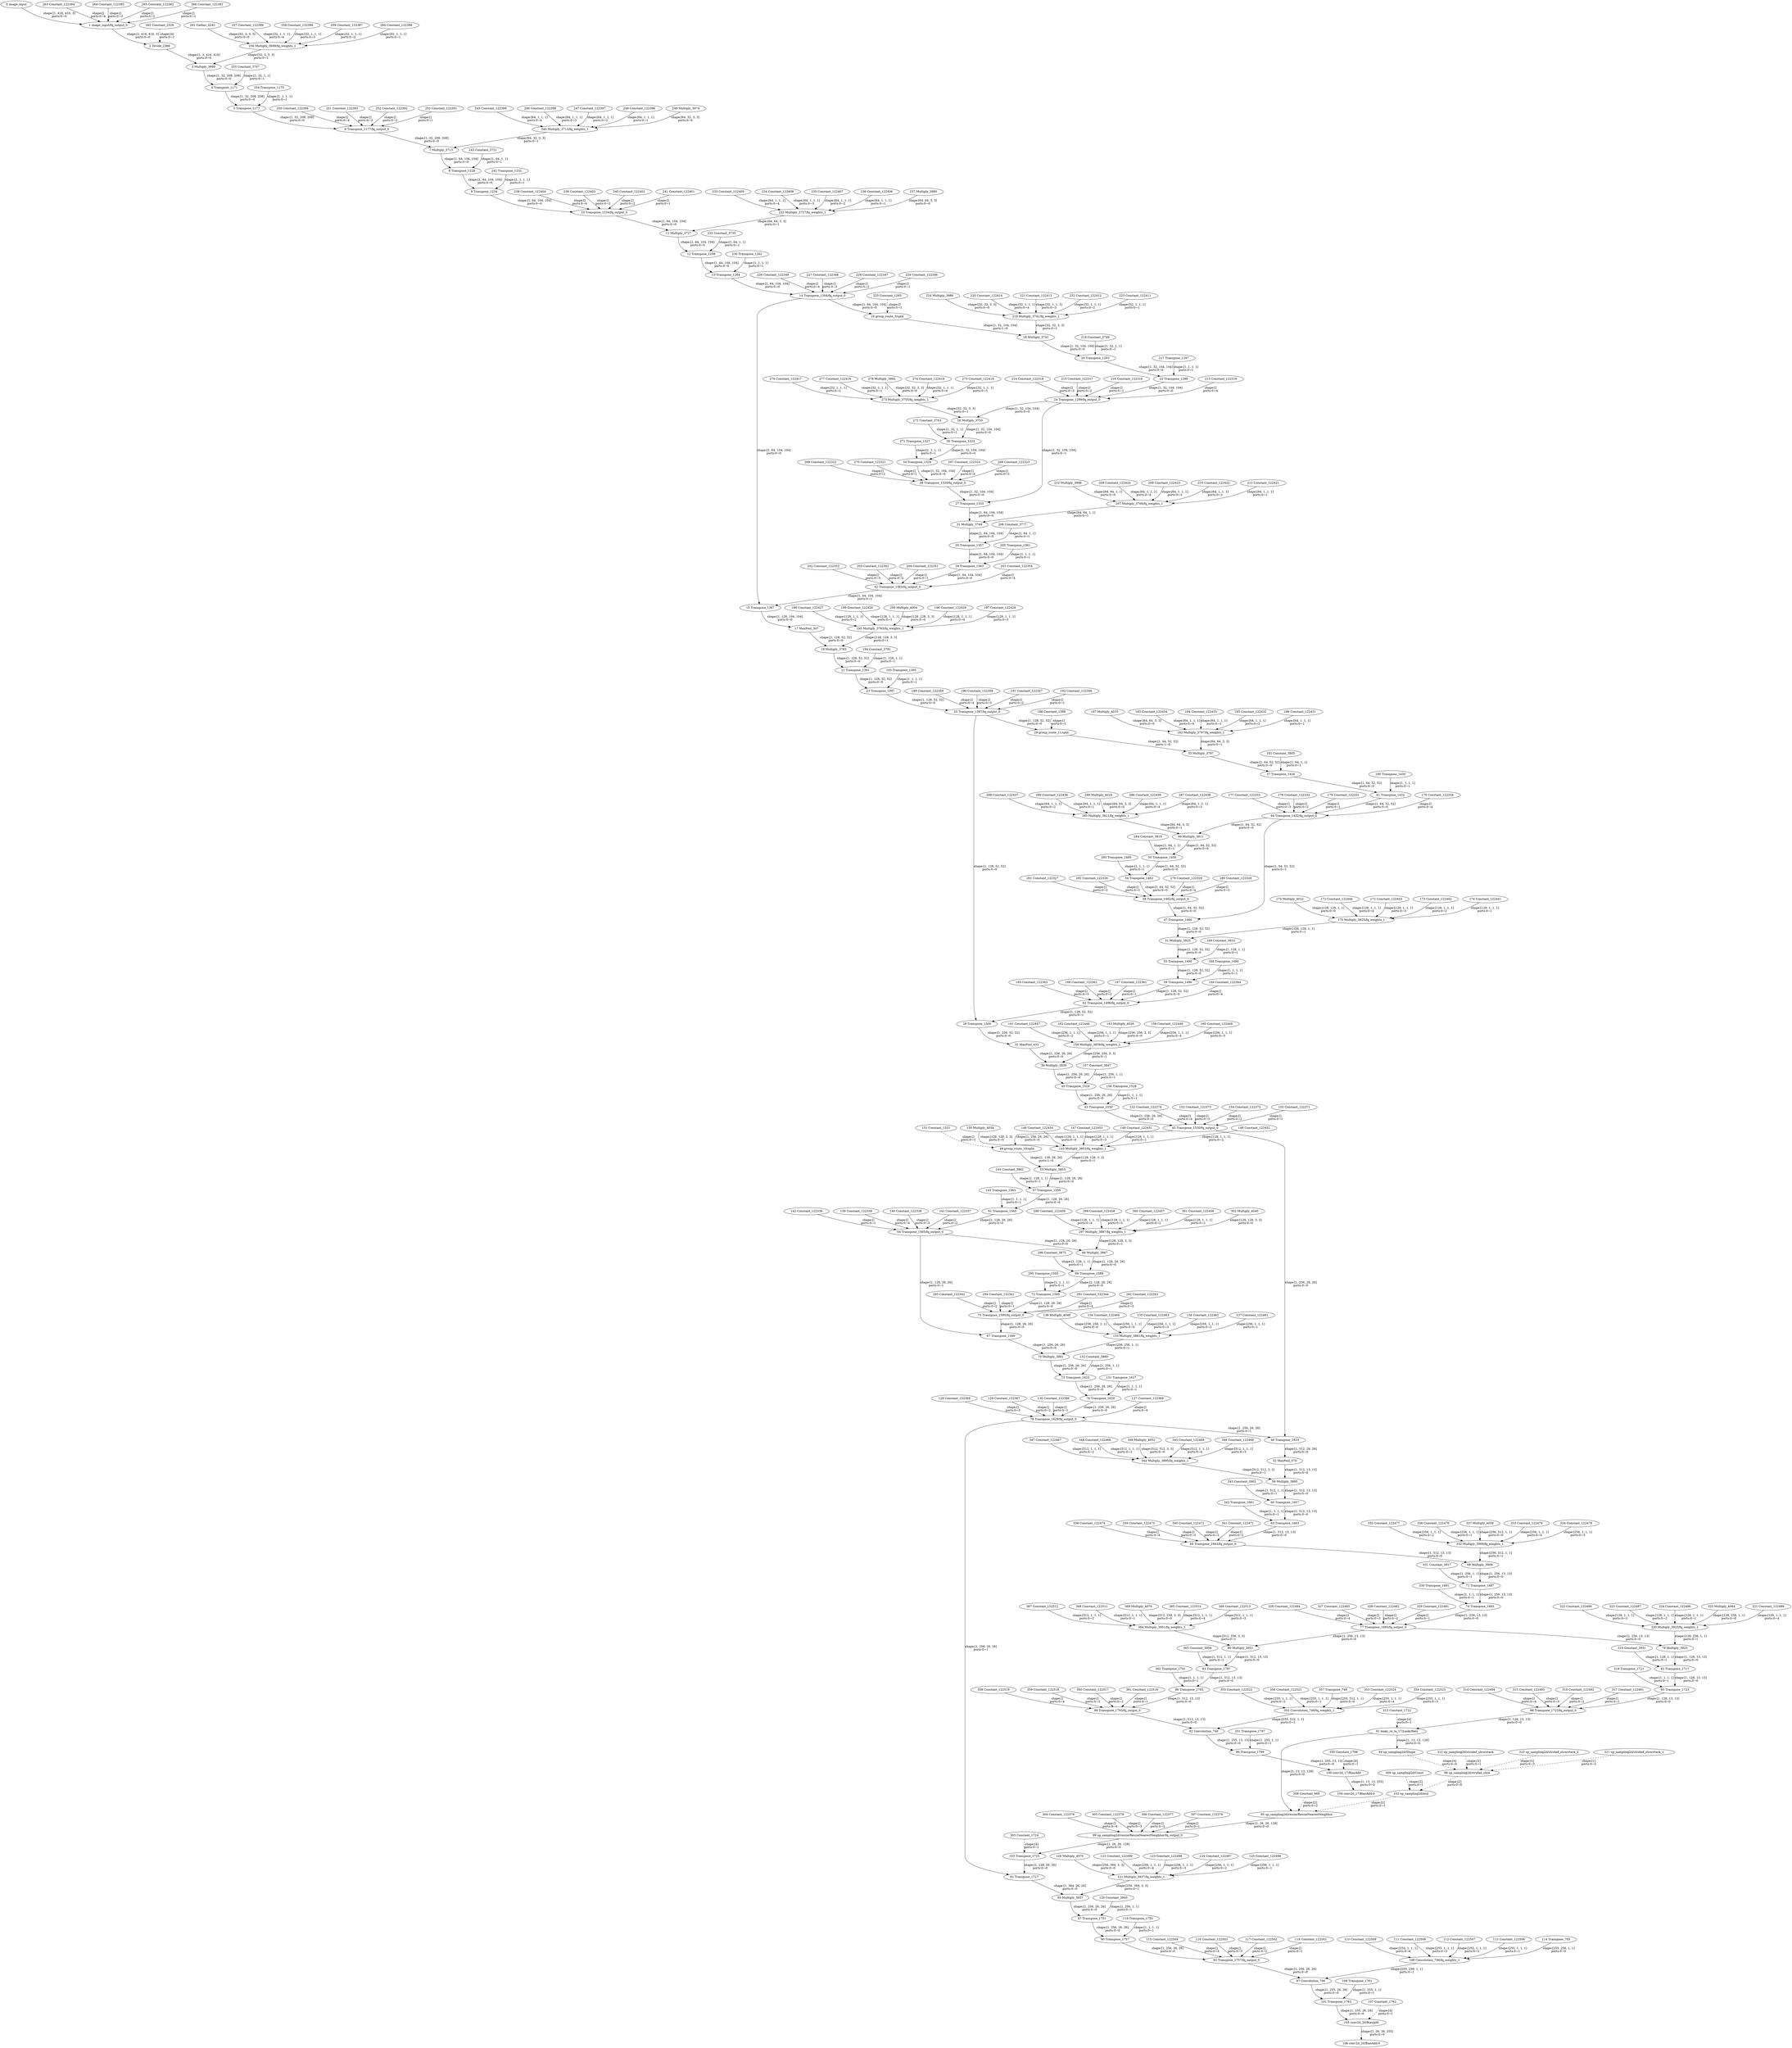 strict digraph  {
"0 image_input" [id=0, type=Parameter];
"1 image_input/fq_output_0" [id=1, type=FakeQuantize];
"2 Divide_2366" [id=2, type=Transpose];
"3 Multiply_3699" [id=3, type=Convolution];
"4 Transpose_1171" [id=4, type=Add];
"5 Transpose_1177" [id=5, type=PRelu];
"6 Transpose_1177/fq_output_0" [id=6, type=FakeQuantize];
"7 Multiply_3713" [id=7, type=Convolution];
"8 Transpose_1228" [id=8, type=Add];
"9 Transpose_1234" [id=9, type=PRelu];
"10 Transpose_1234/fq_output_0" [id=10, type=FakeQuantize];
"11 Multiply_3727" [id=11, type=Convolution];
"12 Transpose_1258" [id=12, type=Add];
"13 Transpose_1264" [id=13, type=PRelu];
"14 Transpose_1264/fq_output_0" [id=14, type=FakeQuantize];
"15 Transpose_1367" [id=15, type=Concat];
"16 group_route_3/split" [id=16, type=Split];
"17 MaxPool_307" [id=17, type=MaxPool];
"18 Multiply_3741" [id=18, type=Convolution];
"19 Multiply_3783" [id=19, type=Convolution];
"20 Transpose_1293" [id=20, type=Add];
"21 Transpose_1391" [id=21, type=Add];
"22 Transpose_1299" [id=22, type=PRelu];
"23 Transpose_1397" [id=23, type=PRelu];
"24 Transpose_1299/fq_output_0" [id=24, type=FakeQuantize];
"25 Transpose_1397/fq_output_0" [id=25, type=FakeQuantize];
"26 Multiply_3755" [id=26, type=Convolution];
"27 Transpose_1333" [id=27, type=Concat];
"28 Transpose_1500" [id=28, type=Concat];
"29 group_route_11/split" [id=29, type=Split];
"30 Transpose_1323" [id=30, type=Add];
"31 Multiply_3769" [id=31, type=Convolution];
"32 MaxPool_433" [id=32, type=MaxPool];
"33 Multiply_3797" [id=33, type=Convolution];
"34 Transpose_1329" [id=34, type=PRelu];
"35 Transpose_1357" [id=35, type=Add];
"36 Multiply_3839" [id=36, type=Convolution];
"37 Transpose_1426" [id=37, type=Add];
"38 Transpose_1329/fq_output_0" [id=38, type=FakeQuantize];
"39 Transpose_1363" [id=39, type=PRelu];
"40 Transpose_1524" [id=40, type=Add];
"41 Transpose_1432" [id=41, type=PRelu];
"42 Transpose_1363/fq_output_0" [id=42, type=FakeQuantize];
"43 Transpose_1530" [id=43, type=PRelu];
"44 Transpose_1432/fq_output_0" [id=44, type=FakeQuantize];
"45 Transpose_1530/fq_output_0" [id=45, type=FakeQuantize];
"46 Multiply_3811" [id=46, type=Convolution];
"47 Transpose_1466" [id=47, type=Concat];
"48 Transpose_1633" [id=48, type=Concat];
"49 group_route_19/split" [id=49, type=Split];
"50 Transpose_1456" [id=50, type=Add];
"51 Multiply_3825" [id=51, type=Convolution];
"52 MaxPool_579" [id=52, type=MaxPool];
"53 Multiply_3853" [id=53, type=Convolution];
"54 Transpose_1462" [id=54, type=PRelu];
"55 Transpose_1490" [id=55, type=Add];
"56 Multiply_3895" [id=56, type=Convolution];
"57 Transpose_1559" [id=57, type=Add];
"58 Transpose_1462/fq_output_0" [id=58, type=FakeQuantize];
"59 Transpose_1496" [id=59, type=PRelu];
"60 Transpose_1657" [id=60, type=Add];
"61 Transpose_1565" [id=61, type=PRelu];
"62 Transpose_1496/fq_output_0" [id=62, type=FakeQuantize];
"63 Transpose_1663" [id=63, type=PRelu];
"64 Transpose_1565/fq_output_0" [id=64, type=FakeQuantize];
"65 Transpose_1663/fq_output_0" [id=65, type=FakeQuantize];
"66 Multiply_3867" [id=66, type=Convolution];
"67 Transpose_1599" [id=67, type=Concat];
"68 Multiply_3909" [id=68, type=Convolution];
"69 Transpose_1589" [id=69, type=Add];
"70 Multiply_3881" [id=70, type=Convolution];
"71 Transpose_1687" [id=71, type=Add];
"72 Transpose_1595" [id=72, type=PRelu];
"73 Transpose_1623" [id=73, type=Add];
"74 Transpose_1693" [id=74, type=PRelu];
"75 Transpose_1595/fq_output_0" [id=75, type=FakeQuantize];
"76 Transpose_1629" [id=76, type=PRelu];
"77 Transpose_1693/fq_output_0" [id=77, type=FakeQuantize];
"78 Transpose_1629/fq_output_0" [id=78, type=FakeQuantize];
"79 Multiply_3923" [id=79, type=Convolution];
"80 Multiply_3951" [id=80, type=Convolution];
"81 Transpose_1727" [id=81, type=Concat];
"82 Transpose_1717" [id=82, type=Add];
"83 Transpose_1787" [id=83, type=Add];
"84 Multiply_3937" [id=84, type=Convolution];
"85 Transpose_1723" [id=85, type=PRelu];
"86 Transpose_1793" [id=86, type=PRelu];
"87 Transpose_1751" [id=87, type=Add];
"88 Transpose_1723/fq_output_0" [id=88, type=FakeQuantize];
"89 Transpose_1793/fq_output_0" [id=89, type=FakeQuantize];
"90 Transpose_1757" [id=90, type=PRelu];
"91 leaky_re_lu_17/LeakyRelu" [id=91, type=Transpose];
"92 Convolution_749" [id=92, type=Convolution];
"93 Transpose_1757/fq_output_0" [id=93, type=FakeQuantize];
"94 up_sampling2d/Shape" [id=94, type=ShapeOf];
"95 up_sampling2d/resize/ResizeNearestNeighbor" [id=95, type=Interpolate];
"96 Transpose_1799" [id=96, type=Add];
"97 Convolution_706" [id=97, type=Convolution];
"98 up_sampling2d/strided_slice" [id=98, type=StridedSlice];
"99 up_sampling2d/resize/ResizeNearestNeighbor/fq_output_0" [id=99, type=FakeQuantize];
"100 conv2d_17/BiasAdd" [id=100, type=Transpose];
"101 Transpose_1763" [id=101, type=Add];
"102 up_sampling2d/mul" [id=102, type=Multiply];
"103 Transpose_1725" [id=103, type=Transpose];
"104 conv2d_17/BiasAdd^0" [id=104, label="104 conv2d_17/BiasAdd:0", type=Result];
"105 conv2d_20/BiasAdd" [id=105, type=Transpose];
"106 conv2d_20/BiasAdd^0" [id=106, label="106 conv2d_20/BiasAdd:0", type=Result];
"107 Constant_1762" [id=107, type=Constant];
"108 Transpose_1761" [id=108, type=Constant];
"109 Convolution_706/fq_weights_1" [id=109, type=FakeQuantize];
"110 Constant_122509" [id=110, type=Constant];
"111 Constant_122508" [id=111, type=Constant];
"112 Constant_122507" [id=112, type=Constant];
"113 Constant_122506" [id=113, type=Constant];
"114 Transpose_705" [id=114, type=Constant];
"115 Constant_122504" [id=115, type=Constant];
"116 Constant_122503" [id=116, type=Constant];
"117 Constant_122502" [id=117, type=Constant];
"118 Constant_122501" [id=118, type=Constant];
"119 Transpose_1755" [id=119, type=Constant];
"120 Constant_3945" [id=120, type=Constant];
"121 Multiply_3937/fq_weights_1" [id=121, type=FakeQuantize];
"122 Constant_122499" [id=122, type=Constant];
"123 Constant_122498" [id=123, type=Constant];
"124 Constant_122497" [id=124, type=Constant];
"125 Constant_122496" [id=125, type=Constant];
"126 Multiply_4070" [id=126, type=Constant];
"127 Constant_122369" [id=127, type=Constant];
"128 Constant_122368" [id=128, type=Constant];
"129 Constant_122367" [id=129, type=Constant];
"130 Constant_122366" [id=130, type=Constant];
"131 Transpose_1627" [id=131, type=Constant];
"132 Constant_3889" [id=132, type=Constant];
"133 Multiply_3881/fq_weights_1" [id=133, type=FakeQuantize];
"134 Constant_122464" [id=134, type=Constant];
"135 Constant_122463" [id=135, type=Constant];
"136 Constant_122462" [id=136, type=Constant];
"137 Constant_122461" [id=137, type=Constant];
"138 Multiply_4046" [id=138, type=Constant];
"139 Constant_122339" [id=139, type=Constant];
"140 Constant_122338" [id=140, type=Constant];
"141 Constant_122337" [id=141, type=Constant];
"142 Constant_122336" [id=142, type=Constant];
"143 Transpose_1563" [id=143, type=Constant];
"144 Constant_3861" [id=144, type=Constant];
"145 Multiply_3853/fq_weights_1" [id=145, type=FakeQuantize];
"146 Constant_122454" [id=146, type=Constant];
"147 Constant_122453" [id=147, type=Constant];
"148 Constant_122452" [id=148, type=Constant];
"149 Constant_122451" [id=149, type=Constant];
"150 Multiply_4034" [id=150, type=Constant];
"151 Constant_1531" [id=151, type=Constant];
"152 Constant_122374" [id=152, type=Constant];
"153 Constant_122373" [id=153, type=Constant];
"154 Constant_122372" [id=154, type=Constant];
"155 Constant_122371" [id=155, type=Constant];
"156 Transpose_1528" [id=156, type=Constant];
"157 Constant_3847" [id=157, type=Constant];
"158 Multiply_3839/fq_weights_1" [id=158, type=FakeQuantize];
"159 Constant_122449" [id=159, type=Constant];
"160 Constant_122448" [id=160, type=Constant];
"161 Constant_122447" [id=161, type=Constant];
"162 Constant_122446" [id=162, type=Constant];
"163 Multiply_4028" [id=163, type=Constant];
"164 Constant_122364" [id=164, type=Constant];
"165 Constant_122363" [id=165, type=Constant];
"166 Constant_122362" [id=166, type=Constant];
"167 Constant_122361" [id=167, type=Constant];
"168 Transpose_1494" [id=168, type=Constant];
"169 Constant_3833" [id=169, type=Constant];
"170 Multiply_3825/fq_weights_1" [id=170, type=FakeQuantize];
"171 Constant_122444" [id=171, type=Constant];
"172 Constant_122443" [id=172, type=Constant];
"173 Constant_122442" [id=173, type=Constant];
"174 Constant_122441" [id=174, type=Constant];
"175 Multiply_4022" [id=175, type=Constant];
"176 Constant_122334" [id=176, type=Constant];
"177 Constant_122333" [id=177, type=Constant];
"178 Constant_122332" [id=178, type=Constant];
"179 Constant_122331" [id=179, type=Constant];
"180 Transpose_1430" [id=180, type=Constant];
"181 Constant_3805" [id=181, type=Constant];
"182 Multiply_3797/fq_weights_1" [id=182, type=FakeQuantize];
"183 Constant_122434" [id=183, type=Constant];
"184 Constant_122433" [id=184, type=Constant];
"185 Constant_122432" [id=185, type=Constant];
"186 Constant_122431" [id=186, type=Constant];
"187 Multiply_4010" [id=187, type=Constant];
"188 Constant_1398" [id=188, type=Constant];
"189 Constant_122359" [id=189, type=Constant];
"190 Constant_122358" [id=190, type=Constant];
"191 Constant_122357" [id=191, type=Constant];
"192 Constant_122356" [id=192, type=Constant];
"193 Transpose_1395" [id=193, type=Constant];
"194 Constant_3791" [id=194, type=Constant];
"195 Multiply_3783/fq_weights_1" [id=195, type=FakeQuantize];
"196 Constant_122429" [id=196, type=Constant];
"197 Constant_122428" [id=197, type=Constant];
"198 Constant_122427" [id=198, type=Constant];
"199 Constant_122426" [id=199, type=Constant];
"200 Multiply_4004" [id=200, type=Constant];
"201 Constant_122354" [id=201, type=Constant];
"202 Constant_122353" [id=202, type=Constant];
"203 Constant_122352" [id=203, type=Constant];
"204 Constant_122351" [id=204, type=Constant];
"205 Transpose_1361" [id=205, type=Constant];
"206 Constant_3777" [id=206, type=Constant];
"207 Multiply_3769/fq_weights_1" [id=207, type=FakeQuantize];
"208 Constant_122424" [id=208, type=Constant];
"209 Constant_122423" [id=209, type=Constant];
"210 Constant_122422" [id=210, type=Constant];
"211 Constant_122421" [id=211, type=Constant];
"212 Multiply_3998" [id=212, type=Constant];
"213 Constant_122319" [id=213, type=Constant];
"214 Constant_122318" [id=214, type=Constant];
"215 Constant_122317" [id=215, type=Constant];
"216 Constant_122316" [id=216, type=Constant];
"217 Transpose_1297" [id=217, type=Constant];
"218 Constant_3749" [id=218, type=Constant];
"219 Multiply_3741/fq_weights_1" [id=219, type=FakeQuantize];
"220 Constant_122414" [id=220, type=Constant];
"221 Constant_122413" [id=221, type=Constant];
"222 Constant_122412" [id=222, type=Constant];
"223 Constant_122411" [id=223, type=Constant];
"224 Multiply_3986" [id=224, type=Constant];
"225 Constant_1265" [id=225, type=Constant];
"226 Constant_122349" [id=226, type=Constant];
"227 Constant_122348" [id=227, type=Constant];
"228 Constant_122347" [id=228, type=Constant];
"229 Constant_122346" [id=229, type=Constant];
"230 Transpose_1262" [id=230, type=Constant];
"231 Constant_3735" [id=231, type=Constant];
"232 Multiply_3727/fq_weights_1" [id=232, type=FakeQuantize];
"233 Constant_122409" [id=233, type=Constant];
"234 Constant_122408" [id=234, type=Constant];
"235 Constant_122407" [id=235, type=Constant];
"236 Constant_122406" [id=236, type=Constant];
"237 Multiply_3980" [id=237, type=Constant];
"238 Constant_122404" [id=238, type=Constant];
"239 Constant_122403" [id=239, type=Constant];
"240 Constant_122402" [id=240, type=Constant];
"241 Constant_122401" [id=241, type=Constant];
"242 Transpose_1232" [id=242, type=Constant];
"243 Constant_3721" [id=243, type=Constant];
"244 Multiply_3713/fq_weights_1" [id=244, type=FakeQuantize];
"245 Constant_122399" [id=245, type=Constant];
"246 Constant_122398" [id=246, type=Constant];
"247 Constant_122397" [id=247, type=Constant];
"248 Constant_122396" [id=248, type=Constant];
"249 Multiply_3974" [id=249, type=Constant];
"250 Constant_122394" [id=250, type=Constant];
"251 Constant_122393" [id=251, type=Constant];
"252 Constant_122392" [id=252, type=Constant];
"253 Constant_122391" [id=253, type=Constant];
"254 Transpose_1175" [id=254, type=Constant];
"255 Constant_3707" [id=255, type=Constant];
"256 Multiply_3699/fq_weights_1" [id=256, type=FakeQuantize];
"257 Constant_122389" [id=257, type=Constant];
"258 Constant_122388" [id=258, type=Constant];
"259 Constant_122387" [id=259, type=Constant];
"260 Constant_122386" [id=260, type=Constant];
"261 Gather_4242" [id=261, type=Constant];
"262 Constant_2326" [id=262, type=Constant];
"263 Constant_122384" [id=263, type=Constant];
"264 Constant_122383" [id=264, type=Constant];
"265 Constant_122382" [id=265, type=Constant];
"266 Constant_122381" [id=266, type=Constant];
"267 Constant_122324" [id=267, type=Constant];
"268 Constant_122323" [id=268, type=Constant];
"269 Constant_122322" [id=269, type=Constant];
"270 Constant_122321" [id=270, type=Constant];
"271 Transpose_1327" [id=271, type=Constant];
"272 Constant_3763" [id=272, type=Constant];
"273 Multiply_3755/fq_weights_1" [id=273, type=FakeQuantize];
"274 Constant_122419" [id=274, type=Constant];
"275 Constant_122418" [id=275, type=Constant];
"276 Constant_122417" [id=276, type=Constant];
"277 Constant_122416" [id=277, type=Constant];
"278 Multiply_3992" [id=278, type=Constant];
"279 Constant_122329" [id=279, type=Constant];
"280 Constant_122328" [id=280, type=Constant];
"281 Constant_122327" [id=281, type=Constant];
"282 Constant_122326" [id=282, type=Constant];
"283 Transpose_1460" [id=283, type=Constant];
"284 Constant_3819" [id=284, type=Constant];
"285 Multiply_3811/fq_weights_1" [id=285, type=FakeQuantize];
"286 Constant_122439" [id=286, type=Constant];
"287 Constant_122438" [id=287, type=Constant];
"288 Constant_122437" [id=288, type=Constant];
"289 Constant_122436" [id=289, type=Constant];
"290 Multiply_4016" [id=290, type=Constant];
"291 Constant_122344" [id=291, type=Constant];
"292 Constant_122343" [id=292, type=Constant];
"293 Constant_122342" [id=293, type=Constant];
"294 Constant_122341" [id=294, type=Constant];
"295 Transpose_1593" [id=295, type=Constant];
"296 Constant_3875" [id=296, type=Constant];
"297 Multiply_3867/fq_weights_1" [id=297, type=FakeQuantize];
"298 Constant_122459" [id=298, type=Constant];
"299 Constant_122458" [id=299, type=Constant];
"300 Constant_122457" [id=300, type=Constant];
"301 Constant_122456" [id=301, type=Constant];
"302 Multiply_4040" [id=302, type=Constant];
"303 Constant_1724" [id=303, type=Constant];
"304 Constant_122379" [id=304, type=Constant];
"305 Constant_122378" [id=305, type=Constant];
"306 Constant_122377" [id=306, type=Constant];
"307 Constant_122376" [id=307, type=Constant];
"308 Constant_669" [id=308, type=Constant];
"309 up_sampling2d/Const" [id=309, type=Constant];
"310 up_sampling2d/strided_slice/stack_2" [id=310, type=Constant];
"311 up_sampling2d/strided_slice/stack_1" [id=311, type=Constant];
"312 up_sampling2d/strided_slice/stack" [id=312, type=Constant];
"313 Constant_1722" [id=313, type=Constant];
"314 Constant_122494" [id=314, type=Constant];
"315 Constant_122493" [id=315, type=Constant];
"316 Constant_122492" [id=316, type=Constant];
"317 Constant_122491" [id=317, type=Constant];
"318 Transpose_1721" [id=318, type=Constant];
"319 Constant_3931" [id=319, type=Constant];
"320 Multiply_3923/fq_weights_1" [id=320, type=FakeQuantize];
"321 Constant_122489" [id=321, type=Constant];
"322 Constant_122488" [id=322, type=Constant];
"323 Constant_122487" [id=323, type=Constant];
"324 Constant_122486" [id=324, type=Constant];
"325 Multiply_4064" [id=325, type=Constant];
"326 Constant_122484" [id=326, type=Constant];
"327 Constant_122483" [id=327, type=Constant];
"328 Constant_122482" [id=328, type=Constant];
"329 Constant_122481" [id=329, type=Constant];
"330 Transpose_1691" [id=330, type=Constant];
"331 Constant_3917" [id=331, type=Constant];
"332 Multiply_3909/fq_weights_1" [id=332, type=FakeQuantize];
"333 Constant_122479" [id=333, type=Constant];
"334 Constant_122478" [id=334, type=Constant];
"335 Constant_122477" [id=335, type=Constant];
"336 Constant_122476" [id=336, type=Constant];
"337 Multiply_4058" [id=337, type=Constant];
"338 Constant_122474" [id=338, type=Constant];
"339 Constant_122473" [id=339, type=Constant];
"340 Constant_122472" [id=340, type=Constant];
"341 Constant_122471" [id=341, type=Constant];
"342 Transpose_1661" [id=342, type=Constant];
"343 Constant_3903" [id=343, type=Constant];
"344 Multiply_3895/fq_weights_1" [id=344, type=FakeQuantize];
"345 Constant_122469" [id=345, type=Constant];
"346 Constant_122468" [id=346, type=Constant];
"347 Constant_122467" [id=347, type=Constant];
"348 Constant_122466" [id=348, type=Constant];
"349 Multiply_4052" [id=349, type=Constant];
"350 Constant_1798" [id=350, type=Constant];
"351 Transpose_1797" [id=351, type=Constant];
"352 Convolution_749/fq_weights_1" [id=352, type=FakeQuantize];
"353 Constant_122524" [id=353, type=Constant];
"354 Constant_122523" [id=354, type=Constant];
"355 Constant_122522" [id=355, type=Constant];
"356 Constant_122521" [id=356, type=Constant];
"357 Transpose_748" [id=357, type=Constant];
"358 Constant_122519" [id=358, type=Constant];
"359 Constant_122518" [id=359, type=Constant];
"360 Constant_122517" [id=360, type=Constant];
"361 Constant_122516" [id=361, type=Constant];
"362 Transpose_1791" [id=362, type=Constant];
"363 Constant_3959" [id=363, type=Constant];
"364 Multiply_3951/fq_weights_1" [id=364, type=FakeQuantize];
"365 Constant_122514" [id=365, type=Constant];
"366 Constant_122513" [id=366, type=Constant];
"367 Constant_122512" [id=367, type=Constant];
"368 Constant_122511" [id=368, type=Constant];
"369 Multiply_4076" [id=369, type=Constant];
"0 image_input" -> "1 image_input/fq_output_0"  [label="shape:[1, 416, 416, 3]\nports:0→0", style=solid];
"1 image_input/fq_output_0" -> "2 Divide_2366"  [label="shape:[1, 416, 416, 3]\nports:0→0", style=solid];
"2 Divide_2366" -> "3 Multiply_3699"  [label="shape:[1, 3, 416, 416]\nports:0→0", style=solid];
"3 Multiply_3699" -> "4 Transpose_1171"  [label="shape:[1, 32, 208, 208]\nports:0→0", style=solid];
"4 Transpose_1171" -> "5 Transpose_1177"  [label="shape:[1, 32, 208, 208]\nports:0→0", style=solid];
"5 Transpose_1177" -> "6 Transpose_1177/fq_output_0"  [label="shape:[1, 32, 208, 208]\nports:0→0", style=solid];
"6 Transpose_1177/fq_output_0" -> "7 Multiply_3713"  [label="shape:[1, 32, 208, 208]\nports:0→0", style=solid];
"7 Multiply_3713" -> "8 Transpose_1228"  [label="shape:[1, 64, 104, 104]\nports:0→0", style=solid];
"8 Transpose_1228" -> "9 Transpose_1234"  [label="shape:[1, 64, 104, 104]\nports:0→0", style=solid];
"9 Transpose_1234" -> "10 Transpose_1234/fq_output_0"  [label="shape:[1, 64, 104, 104]\nports:0→0", style=solid];
"10 Transpose_1234/fq_output_0" -> "11 Multiply_3727"  [label="shape:[1, 64, 104, 104]\nports:0→0", style=solid];
"11 Multiply_3727" -> "12 Transpose_1258"  [label="shape:[1, 64, 104, 104]\nports:0→0", style=solid];
"12 Transpose_1258" -> "13 Transpose_1264"  [label="shape:[1, 64, 104, 104]\nports:0→0", style=solid];
"13 Transpose_1264" -> "14 Transpose_1264/fq_output_0"  [label="shape:[1, 64, 104, 104]\nports:0→0", style=solid];
"14 Transpose_1264/fq_output_0" -> "15 Transpose_1367"  [label="shape:[1, 64, 104, 104]\nports:0→0", style=solid];
"14 Transpose_1264/fq_output_0" -> "16 group_route_3/split"  [label="shape:[1, 64, 104, 104]\nports:0→0", style=solid];
"15 Transpose_1367" -> "17 MaxPool_307"  [label="shape:[1, 128, 104, 104]\nports:0→0", style=solid];
"16 group_route_3/split" -> "18 Multiply_3741"  [label="shape:[1, 32, 104, 104]\nports:1→0", style=solid];
"17 MaxPool_307" -> "19 Multiply_3783"  [label="shape:[1, 128, 52, 52]\nports:0→0", style=solid];
"18 Multiply_3741" -> "20 Transpose_1293"  [label="shape:[1, 32, 104, 104]\nports:0→0", style=solid];
"19 Multiply_3783" -> "21 Transpose_1391"  [label="shape:[1, 128, 52, 52]\nports:0→0", style=solid];
"20 Transpose_1293" -> "22 Transpose_1299"  [label="shape:[1, 32, 104, 104]\nports:0→0", style=solid];
"21 Transpose_1391" -> "23 Transpose_1397"  [label="shape:[1, 128, 52, 52]\nports:0→0", style=solid];
"22 Transpose_1299" -> "24 Transpose_1299/fq_output_0"  [label="shape:[1, 32, 104, 104]\nports:0→0", style=solid];
"23 Transpose_1397" -> "25 Transpose_1397/fq_output_0"  [label="shape:[1, 128, 52, 52]\nports:0→0", style=solid];
"24 Transpose_1299/fq_output_0" -> "26 Multiply_3755"  [label="shape:[1, 32, 104, 104]\nports:0→0", style=solid];
"24 Transpose_1299/fq_output_0" -> "27 Transpose_1333"  [label="shape:[1, 32, 104, 104]\nports:0→1", style=solid];
"25 Transpose_1397/fq_output_0" -> "28 Transpose_1500"  [label="shape:[1, 128, 52, 52]\nports:0→0", style=solid];
"25 Transpose_1397/fq_output_0" -> "29 group_route_11/split"  [label="shape:[1, 128, 52, 52]\nports:0→0", style=solid];
"26 Multiply_3755" -> "30 Transpose_1323"  [label="shape:[1, 32, 104, 104]\nports:0→0", style=solid];
"27 Transpose_1333" -> "31 Multiply_3769"  [label="shape:[1, 64, 104, 104]\nports:0→0", style=solid];
"28 Transpose_1500" -> "32 MaxPool_433"  [label="shape:[1, 256, 52, 52]\nports:0→0", style=solid];
"29 group_route_11/split" -> "33 Multiply_3797"  [label="shape:[1, 64, 52, 52]\nports:1→0", style=solid];
"30 Transpose_1323" -> "34 Transpose_1329"  [label="shape:[1, 32, 104, 104]\nports:0→0", style=solid];
"31 Multiply_3769" -> "35 Transpose_1357"  [label="shape:[1, 64, 104, 104]\nports:0→0", style=solid];
"32 MaxPool_433" -> "36 Multiply_3839"  [label="shape:[1, 256, 26, 26]\nports:0→0", style=solid];
"33 Multiply_3797" -> "37 Transpose_1426"  [label="shape:[1, 64, 52, 52]\nports:0→0", style=solid];
"34 Transpose_1329" -> "38 Transpose_1329/fq_output_0"  [label="shape:[1, 32, 104, 104]\nports:0→0", style=solid];
"35 Transpose_1357" -> "39 Transpose_1363"  [label="shape:[1, 64, 104, 104]\nports:0→0", style=solid];
"36 Multiply_3839" -> "40 Transpose_1524"  [label="shape:[1, 256, 26, 26]\nports:0→0", style=solid];
"37 Transpose_1426" -> "41 Transpose_1432"  [label="shape:[1, 64, 52, 52]\nports:0→0", style=solid];
"38 Transpose_1329/fq_output_0" -> "27 Transpose_1333"  [label="shape:[1, 32, 104, 104]\nports:0→0", style=solid];
"39 Transpose_1363" -> "42 Transpose_1363/fq_output_0"  [label="shape:[1, 64, 104, 104]\nports:0→0", style=solid];
"40 Transpose_1524" -> "43 Transpose_1530"  [label="shape:[1, 256, 26, 26]\nports:0→0", style=solid];
"41 Transpose_1432" -> "44 Transpose_1432/fq_output_0"  [label="shape:[1, 64, 52, 52]\nports:0→0", style=solid];
"42 Transpose_1363/fq_output_0" -> "15 Transpose_1367"  [label="shape:[1, 64, 104, 104]\nports:0→1", style=solid];
"43 Transpose_1530" -> "45 Transpose_1530/fq_output_0"  [label="shape:[1, 256, 26, 26]\nports:0→0", style=solid];
"44 Transpose_1432/fq_output_0" -> "46 Multiply_3811"  [label="shape:[1, 64, 52, 52]\nports:0→0", style=solid];
"44 Transpose_1432/fq_output_0" -> "47 Transpose_1466"  [label="shape:[1, 64, 52, 52]\nports:0→1", style=solid];
"45 Transpose_1530/fq_output_0" -> "48 Transpose_1633"  [label="shape:[1, 256, 26, 26]\nports:0→0", style=solid];
"45 Transpose_1530/fq_output_0" -> "49 group_route_19/split"  [label="shape:[1, 256, 26, 26]\nports:0→0", style=solid];
"46 Multiply_3811" -> "50 Transpose_1456"  [label="shape:[1, 64, 52, 52]\nports:0→0", style=solid];
"47 Transpose_1466" -> "51 Multiply_3825"  [label="shape:[1, 128, 52, 52]\nports:0→0", style=solid];
"48 Transpose_1633" -> "52 MaxPool_579"  [label="shape:[1, 512, 26, 26]\nports:0→0", style=solid];
"49 group_route_19/split" -> "53 Multiply_3853"  [label="shape:[1, 128, 26, 26]\nports:1→0", style=solid];
"50 Transpose_1456" -> "54 Transpose_1462"  [label="shape:[1, 64, 52, 52]\nports:0→0", style=solid];
"51 Multiply_3825" -> "55 Transpose_1490"  [label="shape:[1, 128, 52, 52]\nports:0→0", style=solid];
"52 MaxPool_579" -> "56 Multiply_3895"  [label="shape:[1, 512, 13, 13]\nports:0→0", style=solid];
"53 Multiply_3853" -> "57 Transpose_1559"  [label="shape:[1, 128, 26, 26]\nports:0→0", style=solid];
"54 Transpose_1462" -> "58 Transpose_1462/fq_output_0"  [label="shape:[1, 64, 52, 52]\nports:0→0", style=solid];
"55 Transpose_1490" -> "59 Transpose_1496"  [label="shape:[1, 128, 52, 52]\nports:0→0", style=solid];
"56 Multiply_3895" -> "60 Transpose_1657"  [label="shape:[1, 512, 13, 13]\nports:0→0", style=solid];
"57 Transpose_1559" -> "61 Transpose_1565"  [label="shape:[1, 128, 26, 26]\nports:0→0", style=solid];
"58 Transpose_1462/fq_output_0" -> "47 Transpose_1466"  [label="shape:[1, 64, 52, 52]\nports:0→0", style=solid];
"59 Transpose_1496" -> "62 Transpose_1496/fq_output_0"  [label="shape:[1, 128, 52, 52]\nports:0→0", style=solid];
"60 Transpose_1657" -> "63 Transpose_1663"  [label="shape:[1, 512, 13, 13]\nports:0→0", style=solid];
"61 Transpose_1565" -> "64 Transpose_1565/fq_output_0"  [label="shape:[1, 128, 26, 26]\nports:0→0", style=solid];
"62 Transpose_1496/fq_output_0" -> "28 Transpose_1500"  [label="shape:[1, 128, 52, 52]\nports:0→1", style=solid];
"63 Transpose_1663" -> "65 Transpose_1663/fq_output_0"  [label="shape:[1, 512, 13, 13]\nports:0→0", style=solid];
"64 Transpose_1565/fq_output_0" -> "66 Multiply_3867"  [label="shape:[1, 128, 26, 26]\nports:0→0", style=solid];
"64 Transpose_1565/fq_output_0" -> "67 Transpose_1599"  [label="shape:[1, 128, 26, 26]\nports:0→1", style=solid];
"65 Transpose_1663/fq_output_0" -> "68 Multiply_3909"  [label="shape:[1, 512, 13, 13]\nports:0→0", style=solid];
"66 Multiply_3867" -> "69 Transpose_1589"  [label="shape:[1, 128, 26, 26]\nports:0→0", style=solid];
"67 Transpose_1599" -> "70 Multiply_3881"  [label="shape:[1, 256, 26, 26]\nports:0→0", style=solid];
"68 Multiply_3909" -> "71 Transpose_1687"  [label="shape:[1, 256, 13, 13]\nports:0→0", style=solid];
"69 Transpose_1589" -> "72 Transpose_1595"  [label="shape:[1, 128, 26, 26]\nports:0→0", style=solid];
"70 Multiply_3881" -> "73 Transpose_1623"  [label="shape:[1, 256, 26, 26]\nports:0→0", style=solid];
"71 Transpose_1687" -> "74 Transpose_1693"  [label="shape:[1, 256, 13, 13]\nports:0→0", style=solid];
"72 Transpose_1595" -> "75 Transpose_1595/fq_output_0"  [label="shape:[1, 128, 26, 26]\nports:0→0", style=solid];
"73 Transpose_1623" -> "76 Transpose_1629"  [label="shape:[1, 256, 26, 26]\nports:0→0", style=solid];
"74 Transpose_1693" -> "77 Transpose_1693/fq_output_0"  [label="shape:[1, 256, 13, 13]\nports:0→0", style=solid];
"75 Transpose_1595/fq_output_0" -> "67 Transpose_1599"  [label="shape:[1, 128, 26, 26]\nports:0→0", style=solid];
"76 Transpose_1629" -> "78 Transpose_1629/fq_output_0"  [label="shape:[1, 256, 26, 26]\nports:0→0", style=solid];
"77 Transpose_1693/fq_output_0" -> "79 Multiply_3923"  [label="shape:[1, 256, 13, 13]\nports:0→0", style=solid];
"77 Transpose_1693/fq_output_0" -> "80 Multiply_3951"  [label="shape:[1, 256, 13, 13]\nports:0→0", style=solid];
"78 Transpose_1629/fq_output_0" -> "48 Transpose_1633"  [label="shape:[1, 256, 26, 26]\nports:0→1", style=solid];
"78 Transpose_1629/fq_output_0" -> "81 Transpose_1727"  [label="shape:[1, 256, 26, 26]\nports:0→1", style=solid];
"79 Multiply_3923" -> "82 Transpose_1717"  [label="shape:[1, 128, 13, 13]\nports:0→0", style=solid];
"80 Multiply_3951" -> "83 Transpose_1787"  [label="shape:[1, 512, 13, 13]\nports:0→0", style=solid];
"81 Transpose_1727" -> "84 Multiply_3937"  [label="shape:[1, 384, 26, 26]\nports:0→0", style=solid];
"82 Transpose_1717" -> "85 Transpose_1723"  [label="shape:[1, 128, 13, 13]\nports:0→0", style=solid];
"83 Transpose_1787" -> "86 Transpose_1793"  [label="shape:[1, 512, 13, 13]\nports:0→0", style=solid];
"84 Multiply_3937" -> "87 Transpose_1751"  [label="shape:[1, 256, 26, 26]\nports:0→0", style=solid];
"85 Transpose_1723" -> "88 Transpose_1723/fq_output_0"  [label="shape:[1, 128, 13, 13]\nports:0→0", style=solid];
"86 Transpose_1793" -> "89 Transpose_1793/fq_output_0"  [label="shape:[1, 512, 13, 13]\nports:0→0", style=solid];
"87 Transpose_1751" -> "90 Transpose_1757"  [label="shape:[1, 256, 26, 26]\nports:0→0", style=solid];
"88 Transpose_1723/fq_output_0" -> "91 leaky_re_lu_17/LeakyRelu"  [label="shape:[1, 128, 13, 13]\nports:0→0", style=solid];
"89 Transpose_1793/fq_output_0" -> "92 Convolution_749"  [label="shape:[1, 512, 13, 13]\nports:0→0", style=solid];
"90 Transpose_1757" -> "93 Transpose_1757/fq_output_0"  [label="shape:[1, 256, 26, 26]\nports:0→0", style=solid];
"91 leaky_re_lu_17/LeakyRelu" -> "94 up_sampling2d/Shape"  [label="shape:[1, 13, 13, 128]\nports:0→0", style=solid];
"91 leaky_re_lu_17/LeakyRelu" -> "95 up_sampling2d/resize/ResizeNearestNeighbor"  [label="shape:[1, 13, 13, 128]\nports:0→0", style=solid];
"92 Convolution_749" -> "96 Transpose_1799"  [label="shape:[1, 255, 13, 13]\nports:0→0", style=solid];
"93 Transpose_1757/fq_output_0" -> "97 Convolution_706"  [label="shape:[1, 256, 26, 26]\nports:0→0", style=solid];
"94 up_sampling2d/Shape" -> "98 up_sampling2d/strided_slice"  [label="shape:[4]\nports:0→0", style=dashed];
"95 up_sampling2d/resize/ResizeNearestNeighbor" -> "99 up_sampling2d/resize/ResizeNearestNeighbor/fq_output_0"  [label="shape:[1, 26, 26, 128]\nports:0→0", style=solid];
"96 Transpose_1799" -> "100 conv2d_17/BiasAdd"  [label="shape:[1, 255, 13, 13]\nports:0→0", style=solid];
"97 Convolution_706" -> "101 Transpose_1763"  [label="shape:[1, 255, 26, 26]\nports:0→0", style=solid];
"98 up_sampling2d/strided_slice" -> "102 up_sampling2d/mul"  [label="shape:[2]\nports:0→0", style=dashed];
"99 up_sampling2d/resize/ResizeNearestNeighbor/fq_output_0" -> "103 Transpose_1725"  [label="shape:[1, 26, 26, 128]\nports:0→0", style=solid];
"100 conv2d_17/BiasAdd" -> "104 conv2d_17/BiasAdd^0"  [label="shape:[1, 13, 13, 255]\nports:0→0", style=solid];
"101 Transpose_1763" -> "105 conv2d_20/BiasAdd"  [label="shape:[1, 255, 26, 26]\nports:0→0", style=solid];
"102 up_sampling2d/mul" -> "95 up_sampling2d/resize/ResizeNearestNeighbor"  [label="shape:[2]\nports:0→1", style=dashed];
"103 Transpose_1725" -> "81 Transpose_1727"  [label="shape:[1, 128, 26, 26]\nports:0→0", style=solid];
"105 conv2d_20/BiasAdd" -> "106 conv2d_20/BiasAdd^0"  [label="shape:[1, 26, 26, 255]\nports:0→0", style=solid];
"107 Constant_1762" -> "105 conv2d_20/BiasAdd"  [label="shape:[4]\nports:0→1", style=dashed];
"108 Transpose_1761" -> "101 Transpose_1763"  [label="shape:[1, 255, 1, 1]\nports:0→1", style=solid];
"109 Convolution_706/fq_weights_1" -> "97 Convolution_706"  [label="shape:[255, 256, 1, 1]\nports:0→1", style=solid];
"110 Constant_122509" -> "109 Convolution_706/fq_weights_1"  [label="shape:[255, 1, 1, 1]\nports:0→4", style=solid];
"111 Constant_122508" -> "109 Convolution_706/fq_weights_1"  [label="shape:[255, 1, 1, 1]\nports:0→3", style=solid];
"112 Constant_122507" -> "109 Convolution_706/fq_weights_1"  [label="shape:[255, 1, 1, 1]\nports:0→2", style=solid];
"113 Constant_122506" -> "109 Convolution_706/fq_weights_1"  [label="shape:[255, 1, 1, 1]\nports:0→1", style=solid];
"114 Transpose_705" -> "109 Convolution_706/fq_weights_1"  [label="shape:[255, 256, 1, 1]\nports:0→0", style=solid];
"115 Constant_122504" -> "93 Transpose_1757/fq_output_0"  [label="shape:[]\nports:0→4", style=solid];
"116 Constant_122503" -> "93 Transpose_1757/fq_output_0"  [label="shape:[]\nports:0→3", style=solid];
"117 Constant_122502" -> "93 Transpose_1757/fq_output_0"  [label="shape:[]\nports:0→2", style=solid];
"118 Constant_122501" -> "93 Transpose_1757/fq_output_0"  [label="shape:[]\nports:0→1", style=solid];
"119 Transpose_1755" -> "90 Transpose_1757"  [label="shape:[1, 1, 1, 1]\nports:0→1", style=solid];
"120 Constant_3945" -> "87 Transpose_1751"  [label="shape:[1, 256, 1, 1]\nports:0→1", style=solid];
"121 Multiply_3937/fq_weights_1" -> "84 Multiply_3937"  [label="shape:[256, 384, 3, 3]\nports:0→1", style=solid];
"122 Constant_122499" -> "121 Multiply_3937/fq_weights_1"  [label="shape:[256, 1, 1, 1]\nports:0→4", style=solid];
"123 Constant_122498" -> "121 Multiply_3937/fq_weights_1"  [label="shape:[256, 1, 1, 1]\nports:0→3", style=solid];
"124 Constant_122497" -> "121 Multiply_3937/fq_weights_1"  [label="shape:[256, 1, 1, 1]\nports:0→2", style=solid];
"125 Constant_122496" -> "121 Multiply_3937/fq_weights_1"  [label="shape:[256, 1, 1, 1]\nports:0→1", style=solid];
"126 Multiply_4070" -> "121 Multiply_3937/fq_weights_1"  [label="shape:[256, 384, 3, 3]\nports:0→0", style=solid];
"127 Constant_122369" -> "78 Transpose_1629/fq_output_0"  [label="shape:[]\nports:0→4", style=solid];
"128 Constant_122368" -> "78 Transpose_1629/fq_output_0"  [label="shape:[]\nports:0→3", style=solid];
"129 Constant_122367" -> "78 Transpose_1629/fq_output_0"  [label="shape:[]\nports:0→2", style=solid];
"130 Constant_122366" -> "78 Transpose_1629/fq_output_0"  [label="shape:[]\nports:0→1", style=solid];
"131 Transpose_1627" -> "76 Transpose_1629"  [label="shape:[1, 1, 1, 1]\nports:0→1", style=solid];
"132 Constant_3889" -> "73 Transpose_1623"  [label="shape:[1, 256, 1, 1]\nports:0→1", style=solid];
"133 Multiply_3881/fq_weights_1" -> "70 Multiply_3881"  [label="shape:[256, 256, 1, 1]\nports:0→1", style=solid];
"134 Constant_122464" -> "133 Multiply_3881/fq_weights_1"  [label="shape:[256, 1, 1, 1]\nports:0→4", style=solid];
"135 Constant_122463" -> "133 Multiply_3881/fq_weights_1"  [label="shape:[256, 1, 1, 1]\nports:0→3", style=solid];
"136 Constant_122462" -> "133 Multiply_3881/fq_weights_1"  [label="shape:[256, 1, 1, 1]\nports:0→2", style=solid];
"137 Constant_122461" -> "133 Multiply_3881/fq_weights_1"  [label="shape:[256, 1, 1, 1]\nports:0→1", style=solid];
"138 Multiply_4046" -> "133 Multiply_3881/fq_weights_1"  [label="shape:[256, 256, 1, 1]\nports:0→0", style=solid];
"139 Constant_122339" -> "64 Transpose_1565/fq_output_0"  [label="shape:[]\nports:0→4", style=solid];
"140 Constant_122338" -> "64 Transpose_1565/fq_output_0"  [label="shape:[]\nports:0→3", style=solid];
"141 Constant_122337" -> "64 Transpose_1565/fq_output_0"  [label="shape:[]\nports:0→2", style=solid];
"142 Constant_122336" -> "64 Transpose_1565/fq_output_0"  [label="shape:[]\nports:0→1", style=solid];
"143 Transpose_1563" -> "61 Transpose_1565"  [label="shape:[1, 1, 1, 1]\nports:0→1", style=solid];
"144 Constant_3861" -> "57 Transpose_1559"  [label="shape:[1, 128, 1, 1]\nports:0→1", style=solid];
"145 Multiply_3853/fq_weights_1" -> "53 Multiply_3853"  [label="shape:[128, 128, 3, 3]\nports:0→1", style=solid];
"146 Constant_122454" -> "145 Multiply_3853/fq_weights_1"  [label="shape:[128, 1, 1, 1]\nports:0→4", style=solid];
"147 Constant_122453" -> "145 Multiply_3853/fq_weights_1"  [label="shape:[128, 1, 1, 1]\nports:0→3", style=solid];
"148 Constant_122452" -> "145 Multiply_3853/fq_weights_1"  [label="shape:[128, 1, 1, 1]\nports:0→2", style=solid];
"149 Constant_122451" -> "145 Multiply_3853/fq_weights_1"  [label="shape:[128, 1, 1, 1]\nports:0→1", style=solid];
"150 Multiply_4034" -> "145 Multiply_3853/fq_weights_1"  [label="shape:[128, 128, 3, 3]\nports:0→0", style=solid];
"151 Constant_1531" -> "49 group_route_19/split"  [label="shape:[]\nports:0→1", style=dashed];
"152 Constant_122374" -> "45 Transpose_1530/fq_output_0"  [label="shape:[]\nports:0→4", style=solid];
"153 Constant_122373" -> "45 Transpose_1530/fq_output_0"  [label="shape:[]\nports:0→3", style=solid];
"154 Constant_122372" -> "45 Transpose_1530/fq_output_0"  [label="shape:[]\nports:0→2", style=solid];
"155 Constant_122371" -> "45 Transpose_1530/fq_output_0"  [label="shape:[]\nports:0→1", style=solid];
"156 Transpose_1528" -> "43 Transpose_1530"  [label="shape:[1, 1, 1, 1]\nports:0→1", style=solid];
"157 Constant_3847" -> "40 Transpose_1524"  [label="shape:[1, 256, 1, 1]\nports:0→1", style=solid];
"158 Multiply_3839/fq_weights_1" -> "36 Multiply_3839"  [label="shape:[256, 256, 3, 3]\nports:0→1", style=solid];
"159 Constant_122449" -> "158 Multiply_3839/fq_weights_1"  [label="shape:[256, 1, 1, 1]\nports:0→4", style=solid];
"160 Constant_122448" -> "158 Multiply_3839/fq_weights_1"  [label="shape:[256, 1, 1, 1]\nports:0→3", style=solid];
"161 Constant_122447" -> "158 Multiply_3839/fq_weights_1"  [label="shape:[256, 1, 1, 1]\nports:0→2", style=solid];
"162 Constant_122446" -> "158 Multiply_3839/fq_weights_1"  [label="shape:[256, 1, 1, 1]\nports:0→1", style=solid];
"163 Multiply_4028" -> "158 Multiply_3839/fq_weights_1"  [label="shape:[256, 256, 3, 3]\nports:0→0", style=solid];
"164 Constant_122364" -> "62 Transpose_1496/fq_output_0"  [label="shape:[]\nports:0→4", style=solid];
"165 Constant_122363" -> "62 Transpose_1496/fq_output_0"  [label="shape:[]\nports:0→3", style=solid];
"166 Constant_122362" -> "62 Transpose_1496/fq_output_0"  [label="shape:[]\nports:0→2", style=solid];
"167 Constant_122361" -> "62 Transpose_1496/fq_output_0"  [label="shape:[]\nports:0→1", style=solid];
"168 Transpose_1494" -> "59 Transpose_1496"  [label="shape:[1, 1, 1, 1]\nports:0→1", style=solid];
"169 Constant_3833" -> "55 Transpose_1490"  [label="shape:[1, 128, 1, 1]\nports:0→1", style=solid];
"170 Multiply_3825/fq_weights_1" -> "51 Multiply_3825"  [label="shape:[128, 128, 1, 1]\nports:0→1", style=solid];
"171 Constant_122444" -> "170 Multiply_3825/fq_weights_1"  [label="shape:[128, 1, 1, 1]\nports:0→4", style=solid];
"172 Constant_122443" -> "170 Multiply_3825/fq_weights_1"  [label="shape:[128, 1, 1, 1]\nports:0→3", style=solid];
"173 Constant_122442" -> "170 Multiply_3825/fq_weights_1"  [label="shape:[128, 1, 1, 1]\nports:0→2", style=solid];
"174 Constant_122441" -> "170 Multiply_3825/fq_weights_1"  [label="shape:[128, 1, 1, 1]\nports:0→1", style=solid];
"175 Multiply_4022" -> "170 Multiply_3825/fq_weights_1"  [label="shape:[128, 128, 1, 1]\nports:0→0", style=solid];
"176 Constant_122334" -> "44 Transpose_1432/fq_output_0"  [label="shape:[]\nports:0→4", style=solid];
"177 Constant_122333" -> "44 Transpose_1432/fq_output_0"  [label="shape:[]\nports:0→3", style=solid];
"178 Constant_122332" -> "44 Transpose_1432/fq_output_0"  [label="shape:[]\nports:0→2", style=solid];
"179 Constant_122331" -> "44 Transpose_1432/fq_output_0"  [label="shape:[]\nports:0→1", style=solid];
"180 Transpose_1430" -> "41 Transpose_1432"  [label="shape:[1, 1, 1, 1]\nports:0→1", style=solid];
"181 Constant_3805" -> "37 Transpose_1426"  [label="shape:[1, 64, 1, 1]\nports:0→1", style=solid];
"182 Multiply_3797/fq_weights_1" -> "33 Multiply_3797"  [label="shape:[64, 64, 3, 3]\nports:0→1", style=solid];
"183 Constant_122434" -> "182 Multiply_3797/fq_weights_1"  [label="shape:[64, 1, 1, 1]\nports:0→4", style=solid];
"184 Constant_122433" -> "182 Multiply_3797/fq_weights_1"  [label="shape:[64, 1, 1, 1]\nports:0→3", style=solid];
"185 Constant_122432" -> "182 Multiply_3797/fq_weights_1"  [label="shape:[64, 1, 1, 1]\nports:0→2", style=solid];
"186 Constant_122431" -> "182 Multiply_3797/fq_weights_1"  [label="shape:[64, 1, 1, 1]\nports:0→1", style=solid];
"187 Multiply_4010" -> "182 Multiply_3797/fq_weights_1"  [label="shape:[64, 64, 3, 3]\nports:0→0", style=solid];
"188 Constant_1398" -> "29 group_route_11/split"  [label="shape:[]\nports:0→1", style=dashed];
"189 Constant_122359" -> "25 Transpose_1397/fq_output_0"  [label="shape:[]\nports:0→4", style=solid];
"190 Constant_122358" -> "25 Transpose_1397/fq_output_0"  [label="shape:[]\nports:0→3", style=solid];
"191 Constant_122357" -> "25 Transpose_1397/fq_output_0"  [label="shape:[]\nports:0→2", style=solid];
"192 Constant_122356" -> "25 Transpose_1397/fq_output_0"  [label="shape:[]\nports:0→1", style=solid];
"193 Transpose_1395" -> "23 Transpose_1397"  [label="shape:[1, 1, 1, 1]\nports:0→1", style=solid];
"194 Constant_3791" -> "21 Transpose_1391"  [label="shape:[1, 128, 1, 1]\nports:0→1", style=solid];
"195 Multiply_3783/fq_weights_1" -> "19 Multiply_3783"  [label="shape:[128, 128, 3, 3]\nports:0→1", style=solid];
"196 Constant_122429" -> "195 Multiply_3783/fq_weights_1"  [label="shape:[128, 1, 1, 1]\nports:0→4", style=solid];
"197 Constant_122428" -> "195 Multiply_3783/fq_weights_1"  [label="shape:[128, 1, 1, 1]\nports:0→3", style=solid];
"198 Constant_122427" -> "195 Multiply_3783/fq_weights_1"  [label="shape:[128, 1, 1, 1]\nports:0→2", style=solid];
"199 Constant_122426" -> "195 Multiply_3783/fq_weights_1"  [label="shape:[128, 1, 1, 1]\nports:0→1", style=solid];
"200 Multiply_4004" -> "195 Multiply_3783/fq_weights_1"  [label="shape:[128, 128, 3, 3]\nports:0→0", style=solid];
"201 Constant_122354" -> "42 Transpose_1363/fq_output_0"  [label="shape:[]\nports:0→4", style=solid];
"202 Constant_122353" -> "42 Transpose_1363/fq_output_0"  [label="shape:[]\nports:0→3", style=solid];
"203 Constant_122352" -> "42 Transpose_1363/fq_output_0"  [label="shape:[]\nports:0→2", style=solid];
"204 Constant_122351" -> "42 Transpose_1363/fq_output_0"  [label="shape:[]\nports:0→1", style=solid];
"205 Transpose_1361" -> "39 Transpose_1363"  [label="shape:[1, 1, 1, 1]\nports:0→1", style=solid];
"206 Constant_3777" -> "35 Transpose_1357"  [label="shape:[1, 64, 1, 1]\nports:0→1", style=solid];
"207 Multiply_3769/fq_weights_1" -> "31 Multiply_3769"  [label="shape:[64, 64, 1, 1]\nports:0→1", style=solid];
"208 Constant_122424" -> "207 Multiply_3769/fq_weights_1"  [label="shape:[64, 1, 1, 1]\nports:0→4", style=solid];
"209 Constant_122423" -> "207 Multiply_3769/fq_weights_1"  [label="shape:[64, 1, 1, 1]\nports:0→3", style=solid];
"210 Constant_122422" -> "207 Multiply_3769/fq_weights_1"  [label="shape:[64, 1, 1, 1]\nports:0→2", style=solid];
"211 Constant_122421" -> "207 Multiply_3769/fq_weights_1"  [label="shape:[64, 1, 1, 1]\nports:0→1", style=solid];
"212 Multiply_3998" -> "207 Multiply_3769/fq_weights_1"  [label="shape:[64, 64, 1, 1]\nports:0→0", style=solid];
"213 Constant_122319" -> "24 Transpose_1299/fq_output_0"  [label="shape:[]\nports:0→4", style=solid];
"214 Constant_122318" -> "24 Transpose_1299/fq_output_0"  [label="shape:[]\nports:0→3", style=solid];
"215 Constant_122317" -> "24 Transpose_1299/fq_output_0"  [label="shape:[]\nports:0→2", style=solid];
"216 Constant_122316" -> "24 Transpose_1299/fq_output_0"  [label="shape:[]\nports:0→1", style=solid];
"217 Transpose_1297" -> "22 Transpose_1299"  [label="shape:[1, 1, 1, 1]\nports:0→1", style=solid];
"218 Constant_3749" -> "20 Transpose_1293"  [label="shape:[1, 32, 1, 1]\nports:0→1", style=solid];
"219 Multiply_3741/fq_weights_1" -> "18 Multiply_3741"  [label="shape:[32, 32, 3, 3]\nports:0→1", style=solid];
"220 Constant_122414" -> "219 Multiply_3741/fq_weights_1"  [label="shape:[32, 1, 1, 1]\nports:0→4", style=solid];
"221 Constant_122413" -> "219 Multiply_3741/fq_weights_1"  [label="shape:[32, 1, 1, 1]\nports:0→3", style=solid];
"222 Constant_122412" -> "219 Multiply_3741/fq_weights_1"  [label="shape:[32, 1, 1, 1]\nports:0→2", style=solid];
"223 Constant_122411" -> "219 Multiply_3741/fq_weights_1"  [label="shape:[32, 1, 1, 1]\nports:0→1", style=solid];
"224 Multiply_3986" -> "219 Multiply_3741/fq_weights_1"  [label="shape:[32, 32, 3, 3]\nports:0→0", style=solid];
"225 Constant_1265" -> "16 group_route_3/split"  [label="shape:[]\nports:0→1", style=dashed];
"226 Constant_122349" -> "14 Transpose_1264/fq_output_0"  [label="shape:[]\nports:0→4", style=solid];
"227 Constant_122348" -> "14 Transpose_1264/fq_output_0"  [label="shape:[]\nports:0→3", style=solid];
"228 Constant_122347" -> "14 Transpose_1264/fq_output_0"  [label="shape:[]\nports:0→2", style=solid];
"229 Constant_122346" -> "14 Transpose_1264/fq_output_0"  [label="shape:[]\nports:0→1", style=solid];
"230 Transpose_1262" -> "13 Transpose_1264"  [label="shape:[1, 1, 1, 1]\nports:0→1", style=solid];
"231 Constant_3735" -> "12 Transpose_1258"  [label="shape:[1, 64, 1, 1]\nports:0→1", style=solid];
"232 Multiply_3727/fq_weights_1" -> "11 Multiply_3727"  [label="shape:[64, 64, 3, 3]\nports:0→1", style=solid];
"233 Constant_122409" -> "232 Multiply_3727/fq_weights_1"  [label="shape:[64, 1, 1, 1]\nports:0→4", style=solid];
"234 Constant_122408" -> "232 Multiply_3727/fq_weights_1"  [label="shape:[64, 1, 1, 1]\nports:0→3", style=solid];
"235 Constant_122407" -> "232 Multiply_3727/fq_weights_1"  [label="shape:[64, 1, 1, 1]\nports:0→2", style=solid];
"236 Constant_122406" -> "232 Multiply_3727/fq_weights_1"  [label="shape:[64, 1, 1, 1]\nports:0→1", style=solid];
"237 Multiply_3980" -> "232 Multiply_3727/fq_weights_1"  [label="shape:[64, 64, 3, 3]\nports:0→0", style=solid];
"238 Constant_122404" -> "10 Transpose_1234/fq_output_0"  [label="shape:[]\nports:0→4", style=solid];
"239 Constant_122403" -> "10 Transpose_1234/fq_output_0"  [label="shape:[]\nports:0→3", style=solid];
"240 Constant_122402" -> "10 Transpose_1234/fq_output_0"  [label="shape:[]\nports:0→2", style=solid];
"241 Constant_122401" -> "10 Transpose_1234/fq_output_0"  [label="shape:[]\nports:0→1", style=solid];
"242 Transpose_1232" -> "9 Transpose_1234"  [label="shape:[1, 1, 1, 1]\nports:0→1", style=solid];
"243 Constant_3721" -> "8 Transpose_1228"  [label="shape:[1, 64, 1, 1]\nports:0→1", style=solid];
"244 Multiply_3713/fq_weights_1" -> "7 Multiply_3713"  [label="shape:[64, 32, 3, 3]\nports:0→1", style=solid];
"245 Constant_122399" -> "244 Multiply_3713/fq_weights_1"  [label="shape:[64, 1, 1, 1]\nports:0→4", style=solid];
"246 Constant_122398" -> "244 Multiply_3713/fq_weights_1"  [label="shape:[64, 1, 1, 1]\nports:0→3", style=solid];
"247 Constant_122397" -> "244 Multiply_3713/fq_weights_1"  [label="shape:[64, 1, 1, 1]\nports:0→2", style=solid];
"248 Constant_122396" -> "244 Multiply_3713/fq_weights_1"  [label="shape:[64, 1, 1, 1]\nports:0→1", style=solid];
"249 Multiply_3974" -> "244 Multiply_3713/fq_weights_1"  [label="shape:[64, 32, 3, 3]\nports:0→0", style=solid];
"250 Constant_122394" -> "6 Transpose_1177/fq_output_0"  [label="shape:[]\nports:0→4", style=solid];
"251 Constant_122393" -> "6 Transpose_1177/fq_output_0"  [label="shape:[]\nports:0→3", style=solid];
"252 Constant_122392" -> "6 Transpose_1177/fq_output_0"  [label="shape:[]\nports:0→2", style=solid];
"253 Constant_122391" -> "6 Transpose_1177/fq_output_0"  [label="shape:[]\nports:0→1", style=solid];
"254 Transpose_1175" -> "5 Transpose_1177"  [label="shape:[1, 1, 1, 1]\nports:0→1", style=solid];
"255 Constant_3707" -> "4 Transpose_1171"  [label="shape:[1, 32, 1, 1]\nports:0→1", style=solid];
"256 Multiply_3699/fq_weights_1" -> "3 Multiply_3699"  [label="shape:[32, 3, 3, 3]\nports:0→1", style=solid];
"257 Constant_122389" -> "256 Multiply_3699/fq_weights_1"  [label="shape:[32, 1, 1, 1]\nports:0→4", style=solid];
"258 Constant_122388" -> "256 Multiply_3699/fq_weights_1"  [label="shape:[32, 1, 1, 1]\nports:0→3", style=solid];
"259 Constant_122387" -> "256 Multiply_3699/fq_weights_1"  [label="shape:[32, 1, 1, 1]\nports:0→2", style=solid];
"260 Constant_122386" -> "256 Multiply_3699/fq_weights_1"  [label="shape:[32, 1, 1, 1]\nports:0→1", style=solid];
"261 Gather_4242" -> "256 Multiply_3699/fq_weights_1"  [label="shape:[32, 3, 3, 3]\nports:0→0", style=solid];
"262 Constant_2326" -> "2 Divide_2366"  [label="shape:[4]\nports:0→1", style=dashed];
"263 Constant_122384" -> "1 image_input/fq_output_0"  [label="shape:[]\nports:0→4", style=solid];
"264 Constant_122383" -> "1 image_input/fq_output_0"  [label="shape:[]\nports:0→3", style=solid];
"265 Constant_122382" -> "1 image_input/fq_output_0"  [label="shape:[]\nports:0→2", style=solid];
"266 Constant_122381" -> "1 image_input/fq_output_0"  [label="shape:[]\nports:0→1", style=solid];
"267 Constant_122324" -> "38 Transpose_1329/fq_output_0"  [label="shape:[]\nports:0→4", style=solid];
"268 Constant_122323" -> "38 Transpose_1329/fq_output_0"  [label="shape:[]\nports:0→3", style=solid];
"269 Constant_122322" -> "38 Transpose_1329/fq_output_0"  [label="shape:[]\nports:0→2", style=solid];
"270 Constant_122321" -> "38 Transpose_1329/fq_output_0"  [label="shape:[]\nports:0→1", style=solid];
"271 Transpose_1327" -> "34 Transpose_1329"  [label="shape:[1, 1, 1, 1]\nports:0→1", style=solid];
"272 Constant_3763" -> "30 Transpose_1323"  [label="shape:[1, 32, 1, 1]\nports:0→1", style=solid];
"273 Multiply_3755/fq_weights_1" -> "26 Multiply_3755"  [label="shape:[32, 32, 3, 3]\nports:0→1", style=solid];
"274 Constant_122419" -> "273 Multiply_3755/fq_weights_1"  [label="shape:[32, 1, 1, 1]\nports:0→4", style=solid];
"275 Constant_122418" -> "273 Multiply_3755/fq_weights_1"  [label="shape:[32, 1, 1, 1]\nports:0→3", style=solid];
"276 Constant_122417" -> "273 Multiply_3755/fq_weights_1"  [label="shape:[32, 1, 1, 1]\nports:0→2", style=solid];
"277 Constant_122416" -> "273 Multiply_3755/fq_weights_1"  [label="shape:[32, 1, 1, 1]\nports:0→1", style=solid];
"278 Multiply_3992" -> "273 Multiply_3755/fq_weights_1"  [label="shape:[32, 32, 3, 3]\nports:0→0", style=solid];
"279 Constant_122329" -> "58 Transpose_1462/fq_output_0"  [label="shape:[]\nports:0→4", style=solid];
"280 Constant_122328" -> "58 Transpose_1462/fq_output_0"  [label="shape:[]\nports:0→3", style=solid];
"281 Constant_122327" -> "58 Transpose_1462/fq_output_0"  [label="shape:[]\nports:0→2", style=solid];
"282 Constant_122326" -> "58 Transpose_1462/fq_output_0"  [label="shape:[]\nports:0→1", style=solid];
"283 Transpose_1460" -> "54 Transpose_1462"  [label="shape:[1, 1, 1, 1]\nports:0→1", style=solid];
"284 Constant_3819" -> "50 Transpose_1456"  [label="shape:[1, 64, 1, 1]\nports:0→1", style=solid];
"285 Multiply_3811/fq_weights_1" -> "46 Multiply_3811"  [label="shape:[64, 64, 3, 3]\nports:0→1", style=solid];
"286 Constant_122439" -> "285 Multiply_3811/fq_weights_1"  [label="shape:[64, 1, 1, 1]\nports:0→4", style=solid];
"287 Constant_122438" -> "285 Multiply_3811/fq_weights_1"  [label="shape:[64, 1, 1, 1]\nports:0→3", style=solid];
"288 Constant_122437" -> "285 Multiply_3811/fq_weights_1"  [label="shape:[64, 1, 1, 1]\nports:0→2", style=solid];
"289 Constant_122436" -> "285 Multiply_3811/fq_weights_1"  [label="shape:[64, 1, 1, 1]\nports:0→1", style=solid];
"290 Multiply_4016" -> "285 Multiply_3811/fq_weights_1"  [label="shape:[64, 64, 3, 3]\nports:0→0", style=solid];
"291 Constant_122344" -> "75 Transpose_1595/fq_output_0"  [label="shape:[]\nports:0→4", style=solid];
"292 Constant_122343" -> "75 Transpose_1595/fq_output_0"  [label="shape:[]\nports:0→3", style=solid];
"293 Constant_122342" -> "75 Transpose_1595/fq_output_0"  [label="shape:[]\nports:0→2", style=solid];
"294 Constant_122341" -> "75 Transpose_1595/fq_output_0"  [label="shape:[]\nports:0→1", style=solid];
"295 Transpose_1593" -> "72 Transpose_1595"  [label="shape:[1, 1, 1, 1]\nports:0→1", style=solid];
"296 Constant_3875" -> "69 Transpose_1589"  [label="shape:[1, 128, 1, 1]\nports:0→1", style=solid];
"297 Multiply_3867/fq_weights_1" -> "66 Multiply_3867"  [label="shape:[128, 128, 3, 3]\nports:0→1", style=solid];
"298 Constant_122459" -> "297 Multiply_3867/fq_weights_1"  [label="shape:[128, 1, 1, 1]\nports:0→4", style=solid];
"299 Constant_122458" -> "297 Multiply_3867/fq_weights_1"  [label="shape:[128, 1, 1, 1]\nports:0→3", style=solid];
"300 Constant_122457" -> "297 Multiply_3867/fq_weights_1"  [label="shape:[128, 1, 1, 1]\nports:0→2", style=solid];
"301 Constant_122456" -> "297 Multiply_3867/fq_weights_1"  [label="shape:[128, 1, 1, 1]\nports:0→1", style=solid];
"302 Multiply_4040" -> "297 Multiply_3867/fq_weights_1"  [label="shape:[128, 128, 3, 3]\nports:0→0", style=solid];
"303 Constant_1724" -> "103 Transpose_1725"  [label="shape:[4]\nports:0→1", style=dashed];
"304 Constant_122379" -> "99 up_sampling2d/resize/ResizeNearestNeighbor/fq_output_0"  [label="shape:[]\nports:0→4", style=solid];
"305 Constant_122378" -> "99 up_sampling2d/resize/ResizeNearestNeighbor/fq_output_0"  [label="shape:[]\nports:0→3", style=solid];
"306 Constant_122377" -> "99 up_sampling2d/resize/ResizeNearestNeighbor/fq_output_0"  [label="shape:[]\nports:0→2", style=solid];
"307 Constant_122376" -> "99 up_sampling2d/resize/ResizeNearestNeighbor/fq_output_0"  [label="shape:[]\nports:0→1", style=solid];
"308 Constant_669" -> "95 up_sampling2d/resize/ResizeNearestNeighbor"  [label="shape:[2]\nports:0→2", style=dashed];
"309 up_sampling2d/Const" -> "102 up_sampling2d/mul"  [label="shape:[2]\nports:0→1", style=dashed];
"310 up_sampling2d/strided_slice/stack_2" -> "98 up_sampling2d/strided_slice"  [label="shape:[1]\nports:0→3", style=dashed];
"311 up_sampling2d/strided_slice/stack_1" -> "98 up_sampling2d/strided_slice"  [label="shape:[1]\nports:0→2", style=dashed];
"312 up_sampling2d/strided_slice/stack" -> "98 up_sampling2d/strided_slice"  [label="shape:[1]\nports:0→1", style=dashed];
"313 Constant_1722" -> "91 leaky_re_lu_17/LeakyRelu"  [label="shape:[4]\nports:0→1", style=dashed];
"314 Constant_122494" -> "88 Transpose_1723/fq_output_0"  [label="shape:[]\nports:0→4", style=solid];
"315 Constant_122493" -> "88 Transpose_1723/fq_output_0"  [label="shape:[]\nports:0→3", style=solid];
"316 Constant_122492" -> "88 Transpose_1723/fq_output_0"  [label="shape:[]\nports:0→2", style=solid];
"317 Constant_122491" -> "88 Transpose_1723/fq_output_0"  [label="shape:[]\nports:0→1", style=solid];
"318 Transpose_1721" -> "85 Transpose_1723"  [label="shape:[1, 1, 1, 1]\nports:0→1", style=solid];
"319 Constant_3931" -> "82 Transpose_1717"  [label="shape:[1, 128, 1, 1]\nports:0→1", style=solid];
"320 Multiply_3923/fq_weights_1" -> "79 Multiply_3923"  [label="shape:[128, 256, 1, 1]\nports:0→1", style=solid];
"321 Constant_122489" -> "320 Multiply_3923/fq_weights_1"  [label="shape:[128, 1, 1, 1]\nports:0→4", style=solid];
"322 Constant_122488" -> "320 Multiply_3923/fq_weights_1"  [label="shape:[128, 1, 1, 1]\nports:0→3", style=solid];
"323 Constant_122487" -> "320 Multiply_3923/fq_weights_1"  [label="shape:[128, 1, 1, 1]\nports:0→2", style=solid];
"324 Constant_122486" -> "320 Multiply_3923/fq_weights_1"  [label="shape:[128, 1, 1, 1]\nports:0→1", style=solid];
"325 Multiply_4064" -> "320 Multiply_3923/fq_weights_1"  [label="shape:[128, 256, 1, 1]\nports:0→0", style=solid];
"326 Constant_122484" -> "77 Transpose_1693/fq_output_0"  [label="shape:[]\nports:0→4", style=solid];
"327 Constant_122483" -> "77 Transpose_1693/fq_output_0"  [label="shape:[]\nports:0→3", style=solid];
"328 Constant_122482" -> "77 Transpose_1693/fq_output_0"  [label="shape:[]\nports:0→2", style=solid];
"329 Constant_122481" -> "77 Transpose_1693/fq_output_0"  [label="shape:[]\nports:0→1", style=solid];
"330 Transpose_1691" -> "74 Transpose_1693"  [label="shape:[1, 1, 1, 1]\nports:0→1", style=solid];
"331 Constant_3917" -> "71 Transpose_1687"  [label="shape:[1, 256, 1, 1]\nports:0→1", style=solid];
"332 Multiply_3909/fq_weights_1" -> "68 Multiply_3909"  [label="shape:[256, 512, 1, 1]\nports:0→1", style=solid];
"333 Constant_122479" -> "332 Multiply_3909/fq_weights_1"  [label="shape:[256, 1, 1, 1]\nports:0→4", style=solid];
"334 Constant_122478" -> "332 Multiply_3909/fq_weights_1"  [label="shape:[256, 1, 1, 1]\nports:0→3", style=solid];
"335 Constant_122477" -> "332 Multiply_3909/fq_weights_1"  [label="shape:[256, 1, 1, 1]\nports:0→2", style=solid];
"336 Constant_122476" -> "332 Multiply_3909/fq_weights_1"  [label="shape:[256, 1, 1, 1]\nports:0→1", style=solid];
"337 Multiply_4058" -> "332 Multiply_3909/fq_weights_1"  [label="shape:[256, 512, 1, 1]\nports:0→0", style=solid];
"338 Constant_122474" -> "65 Transpose_1663/fq_output_0"  [label="shape:[]\nports:0→4", style=solid];
"339 Constant_122473" -> "65 Transpose_1663/fq_output_0"  [label="shape:[]\nports:0→3", style=solid];
"340 Constant_122472" -> "65 Transpose_1663/fq_output_0"  [label="shape:[]\nports:0→2", style=solid];
"341 Constant_122471" -> "65 Transpose_1663/fq_output_0"  [label="shape:[]\nports:0→1", style=solid];
"342 Transpose_1661" -> "63 Transpose_1663"  [label="shape:[1, 1, 1, 1]\nports:0→1", style=solid];
"343 Constant_3903" -> "60 Transpose_1657"  [label="shape:[1, 512, 1, 1]\nports:0→1", style=solid];
"344 Multiply_3895/fq_weights_1" -> "56 Multiply_3895"  [label="shape:[512, 512, 3, 3]\nports:0→1", style=solid];
"345 Constant_122469" -> "344 Multiply_3895/fq_weights_1"  [label="shape:[512, 1, 1, 1]\nports:0→4", style=solid];
"346 Constant_122468" -> "344 Multiply_3895/fq_weights_1"  [label="shape:[512, 1, 1, 1]\nports:0→3", style=solid];
"347 Constant_122467" -> "344 Multiply_3895/fq_weights_1"  [label="shape:[512, 1, 1, 1]\nports:0→2", style=solid];
"348 Constant_122466" -> "344 Multiply_3895/fq_weights_1"  [label="shape:[512, 1, 1, 1]\nports:0→1", style=solid];
"349 Multiply_4052" -> "344 Multiply_3895/fq_weights_1"  [label="shape:[512, 512, 3, 3]\nports:0→0", style=solid];
"350 Constant_1798" -> "100 conv2d_17/BiasAdd"  [label="shape:[4]\nports:0→1", style=dashed];
"351 Transpose_1797" -> "96 Transpose_1799"  [label="shape:[1, 255, 1, 1]\nports:0→1", style=solid];
"352 Convolution_749/fq_weights_1" -> "92 Convolution_749"  [label="shape:[255, 512, 1, 1]\nports:0→1", style=solid];
"353 Constant_122524" -> "352 Convolution_749/fq_weights_1"  [label="shape:[255, 1, 1, 1]\nports:0→4", style=solid];
"354 Constant_122523" -> "352 Convolution_749/fq_weights_1"  [label="shape:[255, 1, 1, 1]\nports:0→3", style=solid];
"355 Constant_122522" -> "352 Convolution_749/fq_weights_1"  [label="shape:[255, 1, 1, 1]\nports:0→2", style=solid];
"356 Constant_122521" -> "352 Convolution_749/fq_weights_1"  [label="shape:[255, 1, 1, 1]\nports:0→1", style=solid];
"357 Transpose_748" -> "352 Convolution_749/fq_weights_1"  [label="shape:[255, 512, 1, 1]\nports:0→0", style=solid];
"358 Constant_122519" -> "89 Transpose_1793/fq_output_0"  [label="shape:[]\nports:0→4", style=solid];
"359 Constant_122518" -> "89 Transpose_1793/fq_output_0"  [label="shape:[]\nports:0→3", style=solid];
"360 Constant_122517" -> "89 Transpose_1793/fq_output_0"  [label="shape:[]\nports:0→2", style=solid];
"361 Constant_122516" -> "89 Transpose_1793/fq_output_0"  [label="shape:[]\nports:0→1", style=solid];
"362 Transpose_1791" -> "86 Transpose_1793"  [label="shape:[1, 1, 1, 1]\nports:0→1", style=solid];
"363 Constant_3959" -> "83 Transpose_1787"  [label="shape:[1, 512, 1, 1]\nports:0→1", style=solid];
"364 Multiply_3951/fq_weights_1" -> "80 Multiply_3951"  [label="shape:[512, 256, 3, 3]\nports:0→1", style=solid];
"365 Constant_122514" -> "364 Multiply_3951/fq_weights_1"  [label="shape:[512, 1, 1, 1]\nports:0→4", style=solid];
"366 Constant_122513" -> "364 Multiply_3951/fq_weights_1"  [label="shape:[512, 1, 1, 1]\nports:0→3", style=solid];
"367 Constant_122512" -> "364 Multiply_3951/fq_weights_1"  [label="shape:[512, 1, 1, 1]\nports:0→2", style=solid];
"368 Constant_122511" -> "364 Multiply_3951/fq_weights_1"  [label="shape:[512, 1, 1, 1]\nports:0→1", style=solid];
"369 Multiply_4076" -> "364 Multiply_3951/fq_weights_1"  [label="shape:[512, 256, 3, 3]\nports:0→0", style=solid];
}
